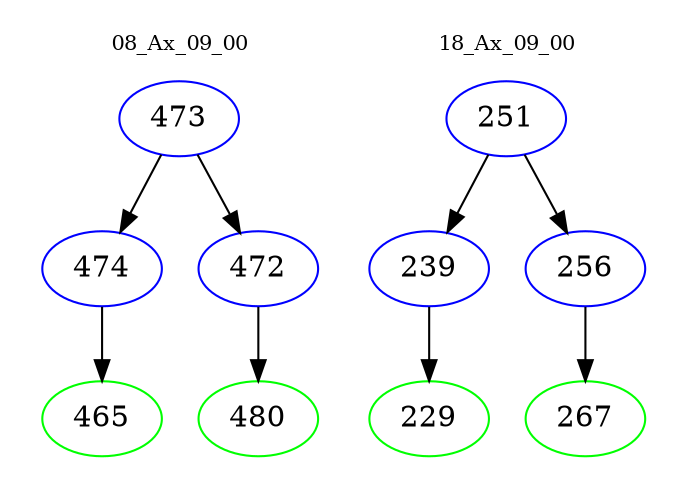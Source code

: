 digraph{
subgraph cluster_0 {
color = white
label = "08_Ax_09_00";
fontsize=10;
T0_473 [label="473", color="blue"]
T0_473 -> T0_474 [color="black"]
T0_474 [label="474", color="blue"]
T0_474 -> T0_465 [color="black"]
T0_465 [label="465", color="green"]
T0_473 -> T0_472 [color="black"]
T0_472 [label="472", color="blue"]
T0_472 -> T0_480 [color="black"]
T0_480 [label="480", color="green"]
}
subgraph cluster_1 {
color = white
label = "18_Ax_09_00";
fontsize=10;
T1_251 [label="251", color="blue"]
T1_251 -> T1_239 [color="black"]
T1_239 [label="239", color="blue"]
T1_239 -> T1_229 [color="black"]
T1_229 [label="229", color="green"]
T1_251 -> T1_256 [color="black"]
T1_256 [label="256", color="blue"]
T1_256 -> T1_267 [color="black"]
T1_267 [label="267", color="green"]
}
}
